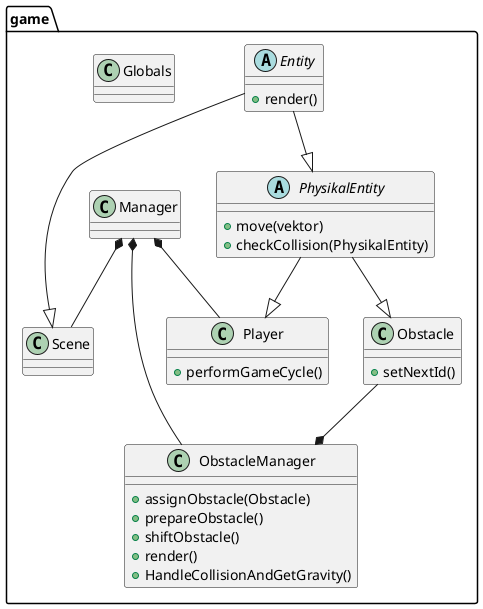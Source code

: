 @startuml hallo
package game{
    abstract class Entity
    {
        + render()
    } 
    class Globals
    class Manager
    class Obstacle{
        + setNextId()
    }
    class ObstacleManager
    {
        + assignObstacle(Obstacle)
        + prepareObstacle()
        + shiftObstacle()
        + render()
        + HandleCollisionAndGetGravity()
    }
    abstract PhysikalEntity{
        + move(vektor)
        + checkCollision(PhysikalEntity)
    }
    class Player{
        + performGameCycle()
    }
    class Scene

    Entity --|> PhysikalEntity
    Entity --|> Scene
    PhysikalEntity --|> Player
    PhysikalEntity --|> Obstacle

    Obstacle --* ObstacleManager

    Manager *-- ObstacleManager
    Manager *-- Player
    Manager *-- Scene   
}


@enduml
